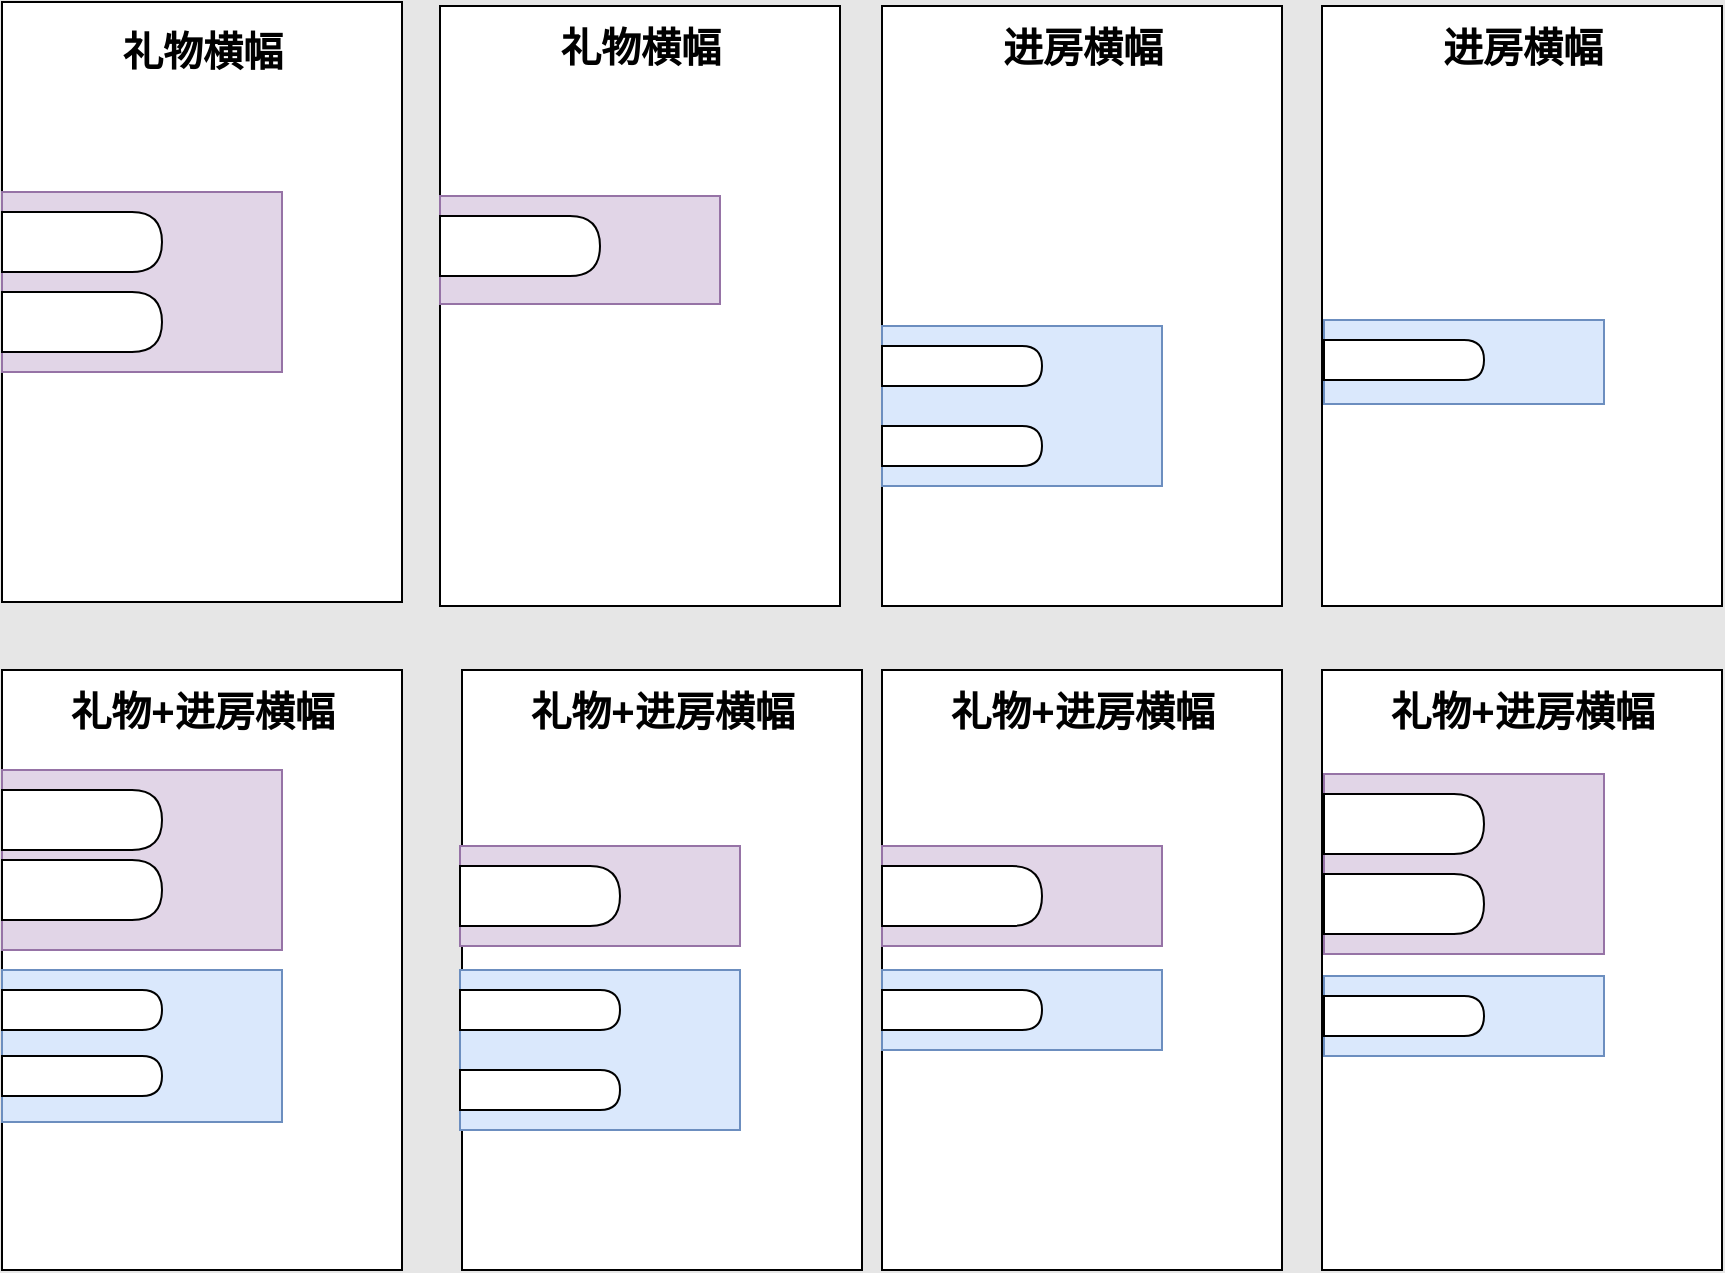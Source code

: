 <mxfile version="21.3.8" type="github">
  <diagram name="第 1 页" id="21wryE9cpPkN6CBN8J82">
    <mxGraphModel dx="1421" dy="802" grid="0" gridSize="10" guides="1" tooltips="1" connect="1" arrows="1" fold="1" page="1" pageScale="1" pageWidth="1169" pageHeight="1654" background="#E6E6E6" math="0" shadow="0">
      <root>
        <mxCell id="0" />
        <mxCell id="1" parent="0" />
        <mxCell id="NntcsTIN72N_UlGQNQEp-1" value="" style="rounded=0;whiteSpace=wrap;html=1;" vertex="1" parent="1">
          <mxGeometry x="170" y="196" width="200" height="300" as="geometry" />
        </mxCell>
        <mxCell id="NntcsTIN72N_UlGQNQEp-10" value="礼物横幅" style="text;strokeColor=none;fillColor=none;html=1;fontSize=20;fontStyle=1;verticalAlign=middle;align=center;rounded=0;" vertex="1" parent="1">
          <mxGeometry x="220" y="200" width="100" height="40" as="geometry" />
        </mxCell>
        <mxCell id="NntcsTIN72N_UlGQNQEp-11" value="" style="rounded=0;whiteSpace=wrap;html=1;" vertex="1" parent="1">
          <mxGeometry x="610" y="198" width="200" height="300" as="geometry" />
        </mxCell>
        <mxCell id="NntcsTIN72N_UlGQNQEp-15" value="进房横幅" style="text;strokeColor=none;fillColor=none;html=1;fontSize=20;fontStyle=1;verticalAlign=middle;align=center;rounded=0;" vertex="1" parent="1">
          <mxGeometry x="660" y="198" width="100" height="40" as="geometry" />
        </mxCell>
        <mxCell id="NntcsTIN72N_UlGQNQEp-16" value="" style="rounded=0;whiteSpace=wrap;html=1;" vertex="1" parent="1">
          <mxGeometry x="170" y="530" width="200" height="300" as="geometry" />
        </mxCell>
        <mxCell id="NntcsTIN72N_UlGQNQEp-20" value="礼物+进房横幅" style="text;strokeColor=none;fillColor=none;html=1;fontSize=20;fontStyle=1;verticalAlign=middle;align=center;rounded=0;" vertex="1" parent="1">
          <mxGeometry x="220" y="530" width="100" height="40" as="geometry" />
        </mxCell>
        <mxCell id="NntcsTIN72N_UlGQNQEp-28" value="" style="rounded=0;whiteSpace=wrap;html=1;" vertex="1" parent="1">
          <mxGeometry x="400" y="530" width="200" height="300" as="geometry" />
        </mxCell>
        <mxCell id="NntcsTIN72N_UlGQNQEp-29" value="礼物+进房横幅" style="text;strokeColor=none;fillColor=none;html=1;fontSize=20;fontStyle=1;verticalAlign=middle;align=center;rounded=0;" vertex="1" parent="1">
          <mxGeometry x="450" y="530" width="100" height="40" as="geometry" />
        </mxCell>
        <mxCell id="NntcsTIN72N_UlGQNQEp-37" value="" style="rounded=0;whiteSpace=wrap;html=1;" vertex="1" parent="1">
          <mxGeometry x="610" y="530" width="200" height="300" as="geometry" />
        </mxCell>
        <mxCell id="NntcsTIN72N_UlGQNQEp-38" value="礼物+进房横幅" style="text;strokeColor=none;fillColor=none;html=1;fontSize=20;fontStyle=1;verticalAlign=middle;align=center;rounded=0;" vertex="1" parent="1">
          <mxGeometry x="660" y="530" width="100" height="40" as="geometry" />
        </mxCell>
        <mxCell id="NntcsTIN72N_UlGQNQEp-47" value="" style="rounded=0;whiteSpace=wrap;html=1;" vertex="1" parent="1">
          <mxGeometry x="830" y="530" width="200" height="300" as="geometry" />
        </mxCell>
        <mxCell id="NntcsTIN72N_UlGQNQEp-48" value="礼物+进房横幅" style="text;strokeColor=none;fillColor=none;html=1;fontSize=20;fontStyle=1;verticalAlign=middle;align=center;rounded=0;" vertex="1" parent="1">
          <mxGeometry x="880" y="530" width="100" height="40" as="geometry" />
        </mxCell>
        <mxCell id="NntcsTIN72N_UlGQNQEp-62" value="" style="rounded=0;whiteSpace=wrap;html=1;" vertex="1" parent="1">
          <mxGeometry x="389" y="198" width="200" height="300" as="geometry" />
        </mxCell>
        <mxCell id="NntcsTIN72N_UlGQNQEp-66" value="礼物横幅" style="text;strokeColor=none;fillColor=none;html=1;fontSize=20;fontStyle=1;verticalAlign=middle;align=center;rounded=0;" vertex="1" parent="1">
          <mxGeometry x="439" y="198" width="100" height="40" as="geometry" />
        </mxCell>
        <mxCell id="NntcsTIN72N_UlGQNQEp-68" value="" style="rounded=0;whiteSpace=wrap;html=1;" vertex="1" parent="1">
          <mxGeometry x="830" y="198" width="200" height="300" as="geometry" />
        </mxCell>
        <mxCell id="NntcsTIN72N_UlGQNQEp-72" value="进房横幅" style="text;strokeColor=none;fillColor=none;html=1;fontSize=20;fontStyle=1;verticalAlign=middle;align=center;rounded=0;" vertex="1" parent="1">
          <mxGeometry x="880" y="198" width="100" height="40" as="geometry" />
        </mxCell>
        <mxCell id="NntcsTIN72N_UlGQNQEp-73" value="" style="group" vertex="1" connectable="0" parent="1">
          <mxGeometry x="170" y="291" width="140" height="90" as="geometry" />
        </mxCell>
        <mxCell id="NntcsTIN72N_UlGQNQEp-6" value="" style="rounded=0;whiteSpace=wrap;html=1;fillColor=#e1d5e7;strokeColor=#9673a6;movable=1;resizable=1;rotatable=1;deletable=1;editable=1;locked=0;connectable=1;" vertex="1" parent="NntcsTIN72N_UlGQNQEp-73">
          <mxGeometry width="140" height="90" as="geometry" />
        </mxCell>
        <mxCell id="NntcsTIN72N_UlGQNQEp-7" value="" style="shape=delay;whiteSpace=wrap;html=1;rounded=0;movable=0;resizable=0;rotatable=0;deletable=0;editable=0;locked=1;connectable=0;" vertex="1" parent="NntcsTIN72N_UlGQNQEp-73">
          <mxGeometry y="10" width="80" height="30" as="geometry" />
        </mxCell>
        <mxCell id="NntcsTIN72N_UlGQNQEp-9" value="" style="shape=delay;whiteSpace=wrap;html=1;rounded=0;movable=0;resizable=0;rotatable=0;deletable=0;editable=0;locked=1;connectable=0;" vertex="1" parent="NntcsTIN72N_UlGQNQEp-73">
          <mxGeometry y="50" width="80" height="30" as="geometry" />
        </mxCell>
        <mxCell id="NntcsTIN72N_UlGQNQEp-74" value="" style="group" vertex="1" connectable="0" parent="1">
          <mxGeometry x="389" y="293" width="140" height="54" as="geometry" />
        </mxCell>
        <mxCell id="NntcsTIN72N_UlGQNQEp-63" value="" style="rounded=0;whiteSpace=wrap;html=1;fillColor=#e1d5e7;strokeColor=#9673a6;" vertex="1" parent="NntcsTIN72N_UlGQNQEp-74">
          <mxGeometry width="140" height="54" as="geometry" />
        </mxCell>
        <mxCell id="NntcsTIN72N_UlGQNQEp-64" value="" style="shape=delay;whiteSpace=wrap;html=1;rounded=0;" vertex="1" parent="NntcsTIN72N_UlGQNQEp-74">
          <mxGeometry y="10" width="80" height="30" as="geometry" />
        </mxCell>
        <mxCell id="NntcsTIN72N_UlGQNQEp-75" value="" style="group" vertex="1" connectable="0" parent="1">
          <mxGeometry x="610" y="358" width="140" height="80" as="geometry" />
        </mxCell>
        <mxCell id="NntcsTIN72N_UlGQNQEp-12" value="" style="rounded=0;whiteSpace=wrap;html=1;fillColor=#dae8fc;strokeColor=#6c8ebf;" vertex="1" parent="NntcsTIN72N_UlGQNQEp-75">
          <mxGeometry width="140" height="80" as="geometry" />
        </mxCell>
        <mxCell id="NntcsTIN72N_UlGQNQEp-13" value="" style="shape=delay;whiteSpace=wrap;html=1;rounded=0;" vertex="1" parent="NntcsTIN72N_UlGQNQEp-75">
          <mxGeometry y="10" width="80" height="20" as="geometry" />
        </mxCell>
        <mxCell id="NntcsTIN72N_UlGQNQEp-14" value="" style="shape=delay;whiteSpace=wrap;html=1;rounded=0;" vertex="1" parent="NntcsTIN72N_UlGQNQEp-75">
          <mxGeometry y="50" width="80" height="20" as="geometry" />
        </mxCell>
        <mxCell id="NntcsTIN72N_UlGQNQEp-76" value="" style="group" vertex="1" connectable="0" parent="1">
          <mxGeometry x="831" y="355" width="140" height="42" as="geometry" />
        </mxCell>
        <mxCell id="NntcsTIN72N_UlGQNQEp-69" value="" style="rounded=0;whiteSpace=wrap;html=1;fillColor=#dae8fc;strokeColor=#6c8ebf;" vertex="1" parent="NntcsTIN72N_UlGQNQEp-76">
          <mxGeometry width="140" height="42" as="geometry" />
        </mxCell>
        <mxCell id="NntcsTIN72N_UlGQNQEp-70" value="" style="shape=delay;whiteSpace=wrap;html=1;rounded=0;" vertex="1" parent="NntcsTIN72N_UlGQNQEp-76">
          <mxGeometry y="10" width="80" height="20" as="geometry" />
        </mxCell>
        <mxCell id="NntcsTIN72N_UlGQNQEp-78" value="" style="group" vertex="1" connectable="0" parent="1">
          <mxGeometry x="170" y="580" width="140" height="90" as="geometry" />
        </mxCell>
        <mxCell id="NntcsTIN72N_UlGQNQEp-22" value="" style="rounded=0;whiteSpace=wrap;html=1;fillColor=#e1d5e7;strokeColor=#9673a6;" vertex="1" parent="NntcsTIN72N_UlGQNQEp-78">
          <mxGeometry width="140" height="90" as="geometry" />
        </mxCell>
        <mxCell id="NntcsTIN72N_UlGQNQEp-23" value="" style="shape=delay;whiteSpace=wrap;html=1;rounded=0;" vertex="1" parent="NntcsTIN72N_UlGQNQEp-78">
          <mxGeometry y="10" width="80" height="30" as="geometry" />
        </mxCell>
        <mxCell id="NntcsTIN72N_UlGQNQEp-24" value="" style="shape=delay;whiteSpace=wrap;html=1;rounded=0;" vertex="1" parent="NntcsTIN72N_UlGQNQEp-78">
          <mxGeometry y="45" width="80" height="30" as="geometry" />
        </mxCell>
        <mxCell id="NntcsTIN72N_UlGQNQEp-79" value="" style="group" vertex="1" connectable="0" parent="1">
          <mxGeometry x="170" y="680" width="140" height="76" as="geometry" />
        </mxCell>
        <mxCell id="NntcsTIN72N_UlGQNQEp-25" value="" style="rounded=0;whiteSpace=wrap;html=1;fillColor=#dae8fc;strokeColor=#6c8ebf;" vertex="1" parent="NntcsTIN72N_UlGQNQEp-79">
          <mxGeometry width="140" height="76" as="geometry" />
        </mxCell>
        <mxCell id="NntcsTIN72N_UlGQNQEp-26" value="" style="shape=delay;whiteSpace=wrap;html=1;rounded=0;" vertex="1" parent="NntcsTIN72N_UlGQNQEp-79">
          <mxGeometry y="10" width="80" height="20" as="geometry" />
        </mxCell>
        <mxCell id="NntcsTIN72N_UlGQNQEp-27" value="" style="shape=delay;whiteSpace=wrap;html=1;rounded=0;" vertex="1" parent="NntcsTIN72N_UlGQNQEp-79">
          <mxGeometry y="43" width="80" height="20" as="geometry" />
        </mxCell>
        <mxCell id="NntcsTIN72N_UlGQNQEp-80" value="" style="group" vertex="1" connectable="0" parent="1">
          <mxGeometry x="399" y="618" width="140" height="50" as="geometry" />
        </mxCell>
        <mxCell id="NntcsTIN72N_UlGQNQEp-30" value="" style="rounded=0;whiteSpace=wrap;html=1;fillColor=#e1d5e7;strokeColor=#9673a6;" vertex="1" parent="NntcsTIN72N_UlGQNQEp-80">
          <mxGeometry width="140" height="50" as="geometry" />
        </mxCell>
        <mxCell id="NntcsTIN72N_UlGQNQEp-31" value="" style="shape=delay;whiteSpace=wrap;html=1;rounded=0;" vertex="1" parent="NntcsTIN72N_UlGQNQEp-80">
          <mxGeometry y="10" width="80" height="30" as="geometry" />
        </mxCell>
        <mxCell id="NntcsTIN72N_UlGQNQEp-83" value="" style="group" vertex="1" connectable="0" parent="1">
          <mxGeometry x="399" y="680" width="140" height="80" as="geometry" />
        </mxCell>
        <mxCell id="NntcsTIN72N_UlGQNQEp-33" value="" style="rounded=0;whiteSpace=wrap;html=1;fillColor=#dae8fc;strokeColor=#6c8ebf;" vertex="1" parent="NntcsTIN72N_UlGQNQEp-83">
          <mxGeometry width="140" height="80" as="geometry" />
        </mxCell>
        <mxCell id="NntcsTIN72N_UlGQNQEp-34" value="" style="shape=delay;whiteSpace=wrap;html=1;rounded=0;" vertex="1" parent="NntcsTIN72N_UlGQNQEp-83">
          <mxGeometry y="10" width="80" height="20" as="geometry" />
        </mxCell>
        <mxCell id="NntcsTIN72N_UlGQNQEp-35" value="" style="shape=delay;whiteSpace=wrap;html=1;rounded=0;" vertex="1" parent="NntcsTIN72N_UlGQNQEp-83">
          <mxGeometry y="50" width="80" height="20" as="geometry" />
        </mxCell>
        <mxCell id="NntcsTIN72N_UlGQNQEp-85" value="" style="group" vertex="1" connectable="0" parent="1">
          <mxGeometry x="610" y="618" width="140" height="50" as="geometry" />
        </mxCell>
        <mxCell id="NntcsTIN72N_UlGQNQEp-39" value="" style="rounded=0;whiteSpace=wrap;html=1;fillColor=#e1d5e7;strokeColor=#9673a6;" vertex="1" parent="NntcsTIN72N_UlGQNQEp-85">
          <mxGeometry width="140" height="50" as="geometry" />
        </mxCell>
        <mxCell id="NntcsTIN72N_UlGQNQEp-40" value="" style="shape=delay;whiteSpace=wrap;html=1;rounded=0;" vertex="1" parent="NntcsTIN72N_UlGQNQEp-85">
          <mxGeometry y="10" width="80" height="30" as="geometry" />
        </mxCell>
        <mxCell id="NntcsTIN72N_UlGQNQEp-86" value="" style="group" vertex="1" connectable="0" parent="1">
          <mxGeometry x="610" y="680" width="140" height="40" as="geometry" />
        </mxCell>
        <mxCell id="NntcsTIN72N_UlGQNQEp-41" value="" style="rounded=0;whiteSpace=wrap;html=1;fillColor=#dae8fc;strokeColor=#6c8ebf;" vertex="1" parent="NntcsTIN72N_UlGQNQEp-86">
          <mxGeometry width="140" height="40" as="geometry" />
        </mxCell>
        <mxCell id="NntcsTIN72N_UlGQNQEp-42" value="" style="shape=delay;whiteSpace=wrap;html=1;rounded=0;" vertex="1" parent="NntcsTIN72N_UlGQNQEp-86">
          <mxGeometry y="10" width="80" height="20" as="geometry" />
        </mxCell>
        <mxCell id="NntcsTIN72N_UlGQNQEp-87" value="" style="group" vertex="1" connectable="0" parent="1">
          <mxGeometry x="831" y="683" width="140" height="40" as="geometry" />
        </mxCell>
        <mxCell id="NntcsTIN72N_UlGQNQEp-50" value="" style="rounded=0;whiteSpace=wrap;html=1;fillColor=#dae8fc;strokeColor=#6c8ebf;" vertex="1" parent="NntcsTIN72N_UlGQNQEp-87">
          <mxGeometry width="140" height="40" as="geometry" />
        </mxCell>
        <mxCell id="NntcsTIN72N_UlGQNQEp-51" value="" style="shape=delay;whiteSpace=wrap;html=1;rounded=0;" vertex="1" parent="NntcsTIN72N_UlGQNQEp-87">
          <mxGeometry y="10" width="80" height="20" as="geometry" />
        </mxCell>
        <mxCell id="NntcsTIN72N_UlGQNQEp-88" value="" style="group" vertex="1" connectable="0" parent="1">
          <mxGeometry x="831" y="582" width="140" height="90" as="geometry" />
        </mxCell>
        <mxCell id="NntcsTIN72N_UlGQNQEp-53" value="" style="rounded=0;whiteSpace=wrap;html=1;fillColor=#e1d5e7;strokeColor=#9673a6;" vertex="1" parent="NntcsTIN72N_UlGQNQEp-88">
          <mxGeometry width="140" height="90" as="geometry" />
        </mxCell>
        <mxCell id="NntcsTIN72N_UlGQNQEp-54" value="" style="shape=delay;whiteSpace=wrap;html=1;rounded=0;" vertex="1" parent="NntcsTIN72N_UlGQNQEp-88">
          <mxGeometry y="10" width="80" height="30" as="geometry" />
        </mxCell>
        <mxCell id="NntcsTIN72N_UlGQNQEp-55" value="" style="shape=delay;whiteSpace=wrap;html=1;rounded=0;" vertex="1" parent="NntcsTIN72N_UlGQNQEp-88">
          <mxGeometry y="50" width="80" height="30" as="geometry" />
        </mxCell>
      </root>
    </mxGraphModel>
  </diagram>
</mxfile>
